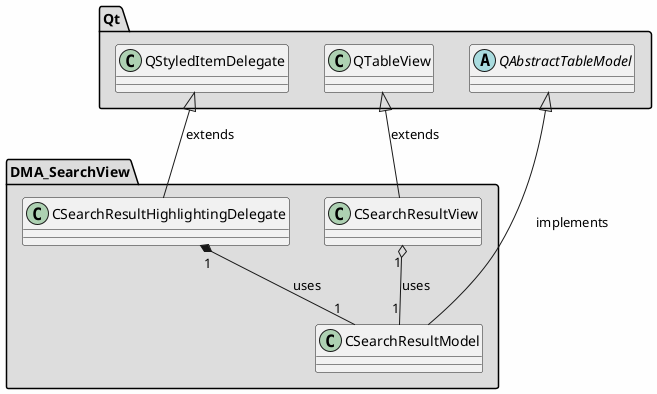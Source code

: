 
@startuml

skinparam backgroundColor #FEFEFE
skinparam wrapWidth 600
package "DMA_SearchView" #DDDDDD
{

class "CSearchResultHighlightingDelegate"
{
}

class "CSearchResultModel"
{
}

class "CSearchResultView"
{
}

}

package "Qt" #DDDDDD
{

abstract class "QAbstractTableModel"
{
}

class "QStyledItemDelegate"
{
}

class "QTableView"
{
}

}

'====================Inheritance section====================
QStyledItemDelegate <|-- CSearchResultHighlightingDelegate : extends
QAbstractTableModel <|-- CSearchResultModel : implements
QTableView <|-- CSearchResultView : extends

'====================Dependencies section====================
CSearchResultHighlightingDelegate "1" *-- "1" CSearchResultModel : uses
CSearchResultView "1" o-- "1" CSearchResultModel : uses

@enduml